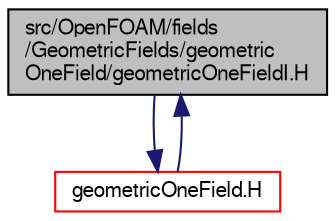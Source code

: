digraph "src/OpenFOAM/fields/GeometricFields/geometricOneField/geometricOneFieldI.H"
{
  bgcolor="transparent";
  edge [fontname="FreeSans",fontsize="10",labelfontname="FreeSans",labelfontsize="10"];
  node [fontname="FreeSans",fontsize="10",shape=record];
  Node0 [label="src/OpenFOAM/fields\l/GeometricFields/geometric\lOneField/geometricOneFieldI.H",height=0.2,width=0.4,color="black", fillcolor="grey75", style="filled", fontcolor="black"];
  Node0 -> Node1 [color="midnightblue",fontsize="10",style="solid",fontname="FreeSans"];
  Node1 [label="geometricOneField.H",height=0.2,width=0.4,color="red",URL="$a09842.html"];
  Node1 -> Node0 [color="midnightblue",fontsize="10",style="solid",fontname="FreeSans"];
}
